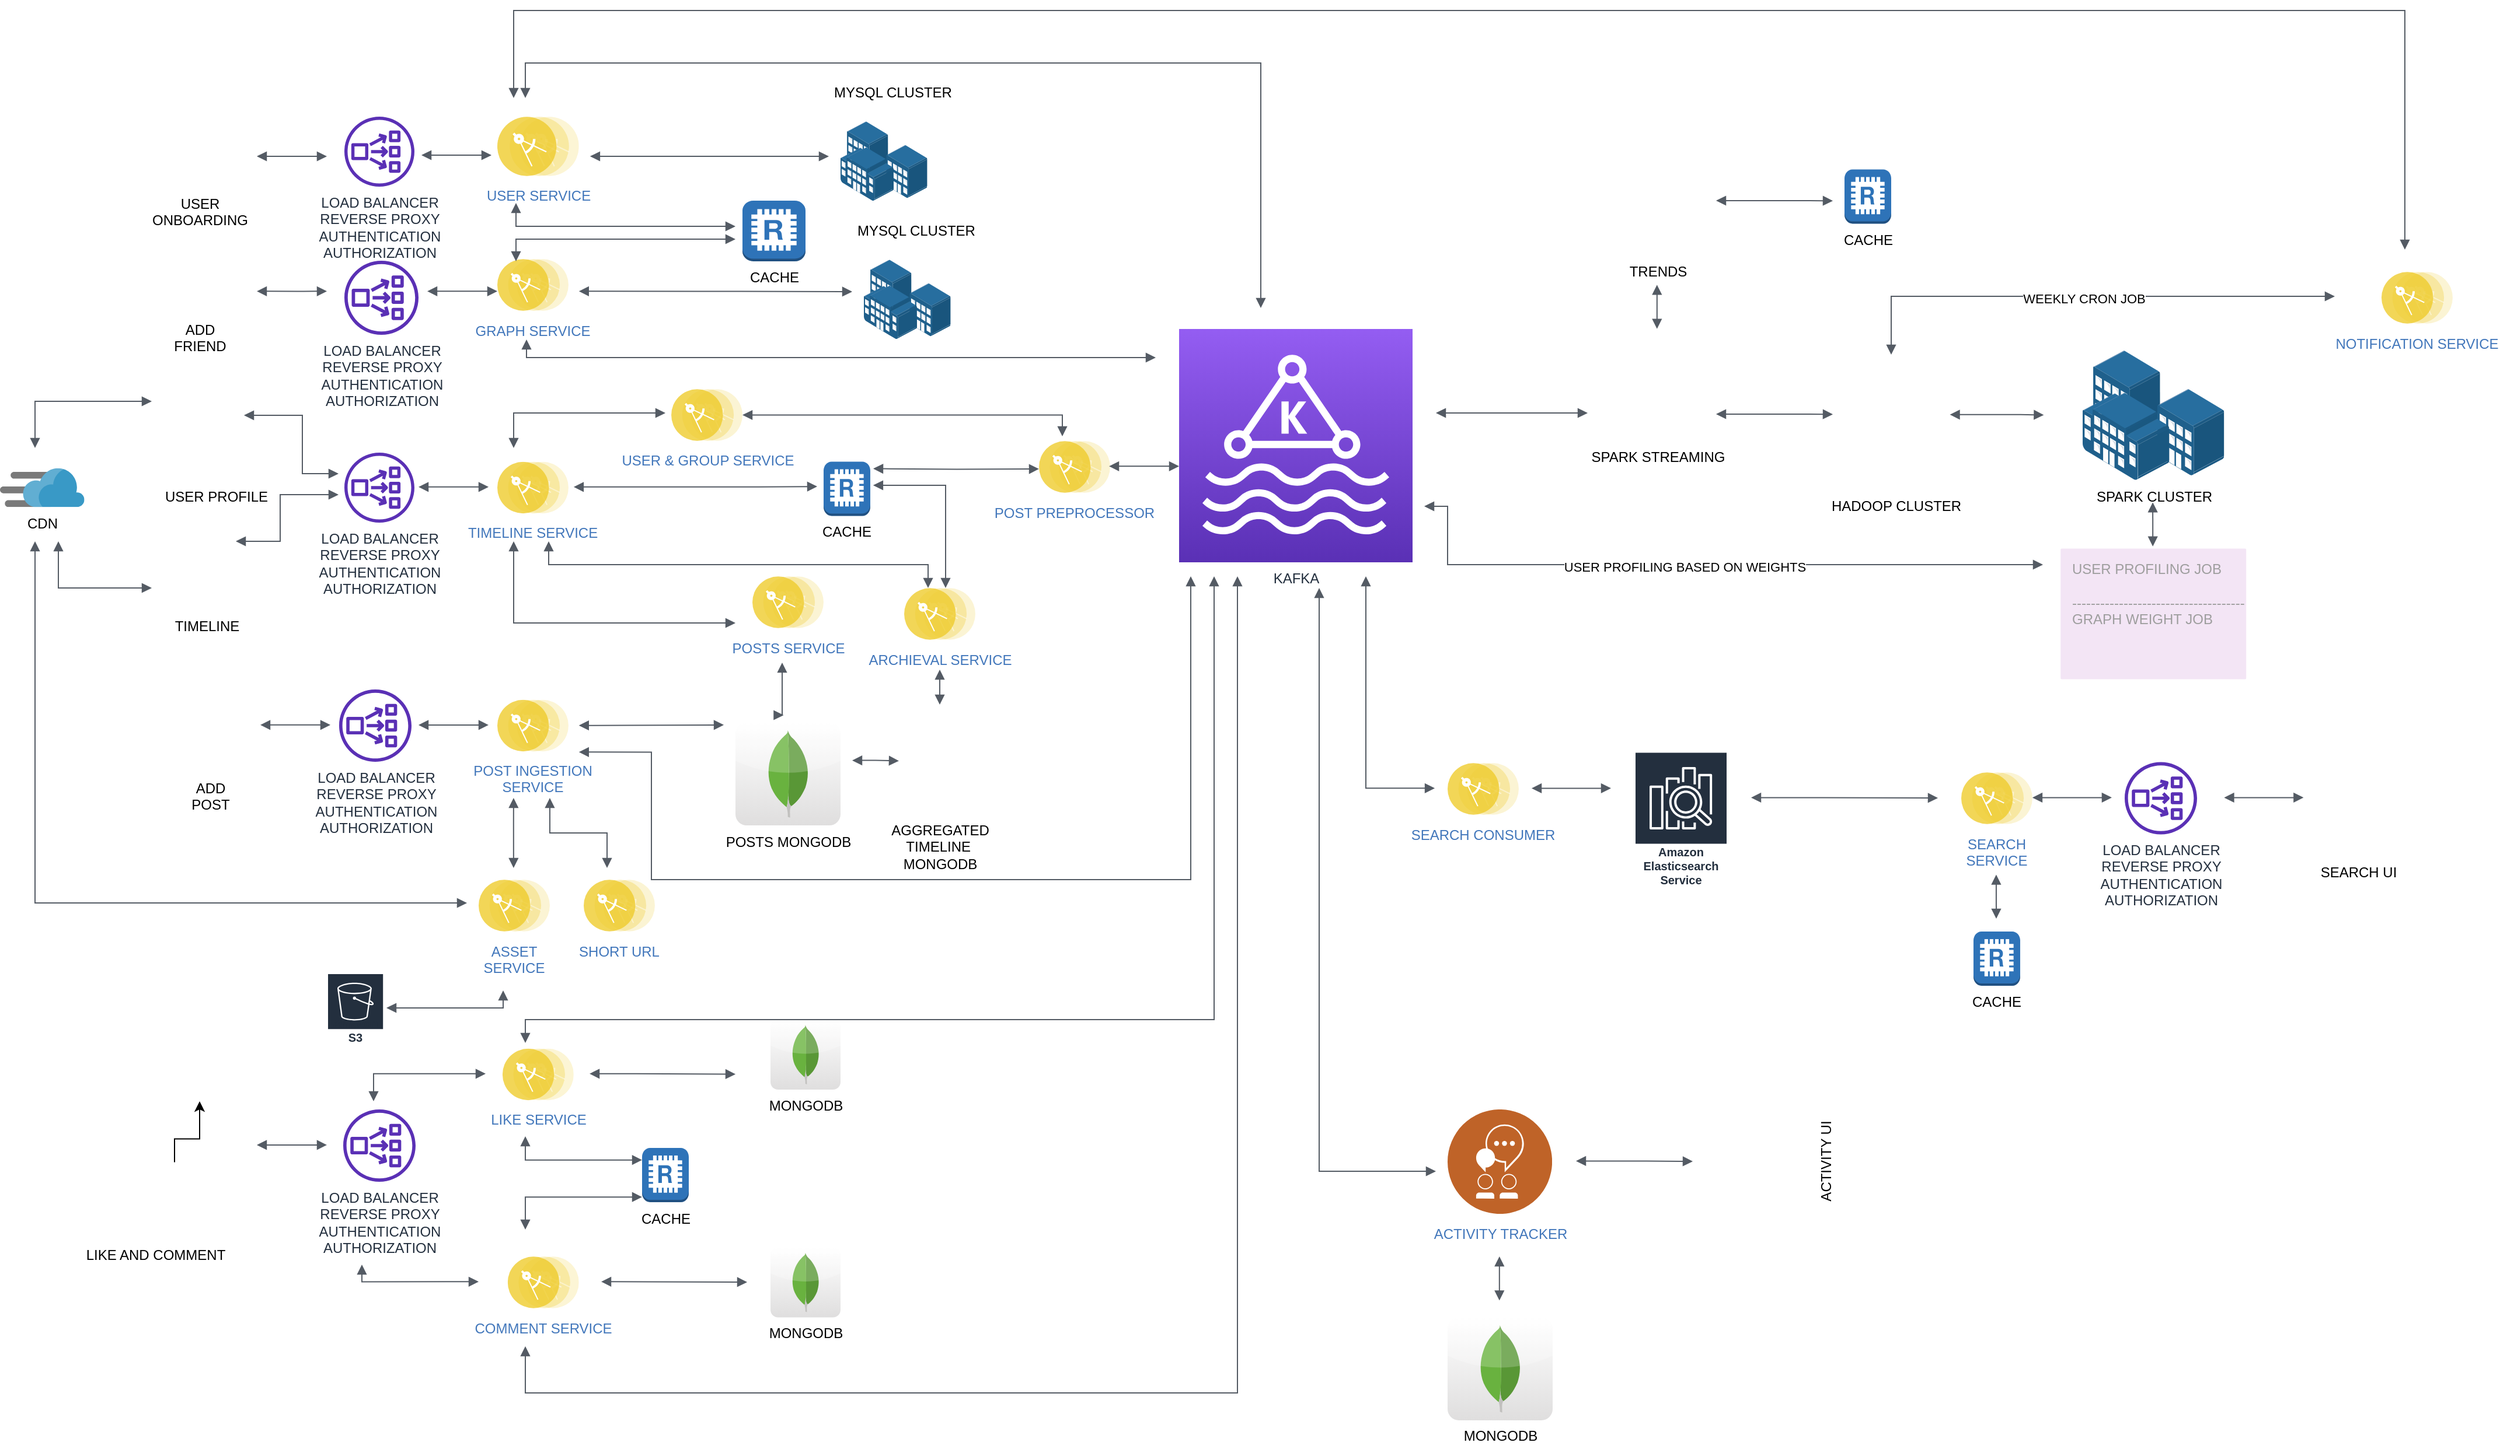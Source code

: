 <mxfile version="13.7.4" type="github"><diagram id="d1ab7348-05c3-a1e3-ca4d-12c340fd6b49" name="Page-1"><mxGraphModel dx="2271" dy="1441" grid="1" gridSize="10" guides="1" tooltips="1" connect="1" arrows="1" fold="1" page="1" pageScale="1" pageWidth="1169" pageHeight="827" background="#ffffff" math="0" shadow="0"><root><mxCell id="0"/><mxCell id="1" parent="0"/><mxCell id="tS3xyaebFN9T1gCZ_WtZ-163" value="USER &lt;br&gt;ONBOARDING" style="shape=image;html=1;verticalAlign=top;verticalLabelPosition=bottom;labelBackgroundColor=#ffffff;imageAspect=0;aspect=fixed;image=https://cdn2.iconfinder.com/data/icons/ios-7-icons/50/user_female-128.png" parent="1" vertex="1"><mxGeometry x="110" y="-195" width="62" height="62" as="geometry"/></mxCell><mxCell id="tS3xyaebFN9T1gCZ_WtZ-164" value="LOAD BALANCER&lt;br&gt;REVERSE PROXY&lt;br&gt;AUTHENTICATION&lt;br&gt;AUTHORIZATION" style="outlineConnect=0;fontColor=#232F3E;gradientColor=none;fillColor=#5A30B5;strokeColor=none;dashed=0;verticalLabelPosition=bottom;verticalAlign=top;align=center;html=1;fontSize=12;fontStyle=0;aspect=fixed;pointerEvents=1;shape=mxgraph.aws4.network_load_balancer;" parent="1" vertex="1"><mxGeometry x="265" y="-194" width="60" height="60" as="geometry"/></mxCell><mxCell id="tS3xyaebFN9T1gCZ_WtZ-165" value="USER SERVICE" style="aspect=fixed;perimeter=ellipsePerimeter;html=1;align=center;shadow=0;dashed=0;fontColor=#4277BB;labelBackgroundColor=#ffffff;fontSize=12;spacingTop=3;image;image=img/lib/ibm/applications/microservice.svg;" parent="1" vertex="1"><mxGeometry x="396" y="-194" width="69.87" height="51" as="geometry"/></mxCell><mxCell id="tS3xyaebFN9T1gCZ_WtZ-169" value="KAFKA" style="outlineConnect=0;fontColor=#232F3E;gradientColor=#945DF2;gradientDirection=north;fillColor=#5A30B5;strokeColor=#ffffff;dashed=0;verticalLabelPosition=bottom;verticalAlign=top;align=center;html=1;fontSize=12;fontStyle=0;aspect=fixed;shape=mxgraph.aws4.resourceIcon;resIcon=mxgraph.aws4.managed_streaming_for_kafka;" parent="1" vertex="1"><mxGeometry x="980" y="-12" width="200" height="200" as="geometry"/></mxCell><mxCell id="tS3xyaebFN9T1gCZ_WtZ-170" value="ADD&lt;br&gt;FRIEND" style="shape=image;html=1;verticalAlign=top;verticalLabelPosition=bottom;labelBackgroundColor=#ffffff;imageAspect=0;aspect=fixed;image=https://cdn0.iconfinder.com/data/icons/glyphpack/72/user-add-128.png" parent="1" vertex="1"><mxGeometry x="116" y="-74.75" width="50" height="50" as="geometry"/></mxCell><mxCell id="tS3xyaebFN9T1gCZ_WtZ-171" value="LOAD BALANCER&lt;br&gt;REVERSE PROXY&lt;br&gt;AUTHENTICATION&lt;br&gt;AUTHORIZATION" style="outlineConnect=0;fontColor=#232F3E;gradientColor=none;fillColor=#5A30B5;strokeColor=none;dashed=0;verticalLabelPosition=bottom;verticalAlign=top;align=center;html=1;fontSize=12;fontStyle=0;aspect=fixed;pointerEvents=1;shape=mxgraph.aws4.network_load_balancer;" parent="1" vertex="1"><mxGeometry x="265" y="-70.5" width="63.5" height="63.5" as="geometry"/></mxCell><mxCell id="tS3xyaebFN9T1gCZ_WtZ-172" value="GRAPH SERVICE" style="aspect=fixed;perimeter=ellipsePerimeter;html=1;align=center;shadow=0;dashed=0;fontColor=#4277BB;labelBackgroundColor=#ffffff;fontSize=12;spacingTop=3;image;image=img/lib/ibm/applications/microservice.svg;" parent="1" vertex="1"><mxGeometry x="396" y="-72" width="60.97" height="44.5" as="geometry"/></mxCell><mxCell id="tS3xyaebFN9T1gCZ_WtZ-179" value="CACHE" style="outlineConnect=0;dashed=0;verticalLabelPosition=bottom;verticalAlign=top;align=center;html=1;shape=mxgraph.aws3.redis;fillColor=#2E73B8;gradientColor=none;" parent="1" vertex="1"><mxGeometry x="606" y="-122" width="54" height="52" as="geometry"/></mxCell><mxCell id="tS3xyaebFN9T1gCZ_WtZ-181" value="TIMELINE" style="shape=image;html=1;verticalAlign=top;verticalLabelPosition=bottom;labelBackgroundColor=#ffffff;imageAspect=0;aspect=fixed;image=https://cdn4.iconfinder.com/data/icons/cloud-computing-2/500/cloud-users-128.png" parent="1" vertex="1"><mxGeometry x="109.78" y="154" width="75" height="75" as="geometry"/></mxCell><mxCell id="tS3xyaebFN9T1gCZ_WtZ-182" value="LOAD BALANCER&lt;br&gt;REVERSE PROXY&lt;br&gt;AUTHENTICATION&lt;br&gt;AUTHORIZATION" style="outlineConnect=0;fontColor=#232F3E;gradientColor=none;fillColor=#5A30B5;strokeColor=none;dashed=0;verticalLabelPosition=bottom;verticalAlign=top;align=center;html=1;fontSize=12;fontStyle=0;aspect=fixed;pointerEvents=1;shape=mxgraph.aws4.network_load_balancer;" parent="1" vertex="1"><mxGeometry x="265" y="94" width="60" height="60" as="geometry"/></mxCell><mxCell id="tS3xyaebFN9T1gCZ_WtZ-183" value="LOAD BALANCER&lt;br&gt;REVERSE PROXY&lt;br&gt;AUTHENTICATION&lt;br&gt;AUTHORIZATION" style="outlineConnect=0;fontColor=#232F3E;gradientColor=none;fillColor=#5A30B5;strokeColor=none;dashed=0;verticalLabelPosition=bottom;verticalAlign=top;align=center;html=1;fontSize=12;fontStyle=0;aspect=fixed;pointerEvents=1;shape=mxgraph.aws4.network_load_balancer;" parent="1" vertex="1"><mxGeometry x="260.5" y="297" width="62" height="62" as="geometry"/></mxCell><mxCell id="tS3xyaebFN9T1gCZ_WtZ-184" value="USER PROFILE" style="shape=image;html=1;verticalAlign=top;verticalLabelPosition=bottom;labelBackgroundColor=#ffffff;imageAspect=0;aspect=fixed;image=https://cdn2.iconfinder.com/data/icons/picol-vector/32/user_profile-128.png" parent="1" vertex="1"><mxGeometry x="116" y="40.5" width="77" height="77" as="geometry"/></mxCell><mxCell id="tS3xyaebFN9T1gCZ_WtZ-189" value="MYSQL CLUSTER" style="group" parent="1" vertex="1" connectable="0"><mxGeometry x="690" y="-228.5" width="90" height="110" as="geometry"/></mxCell><mxCell id="tS3xyaebFN9T1gCZ_WtZ-190" value="" style="group" parent="tS3xyaebFN9T1gCZ_WtZ-189" vertex="1" connectable="0"><mxGeometry width="90" height="110" as="geometry"/></mxCell><mxCell id="tS3xyaebFN9T1gCZ_WtZ-191" value="" style="points=[];aspect=fixed;html=1;align=center;shadow=0;dashed=0;image;image=img/lib/allied_telesis/buildings/Building_Cluster.svg;" parent="tS3xyaebFN9T1gCZ_WtZ-190" vertex="1"><mxGeometry y="38.596" width="74.314" height="68.06" as="geometry"/></mxCell><mxCell id="tS3xyaebFN9T1gCZ_WtZ-192" value="" style="shape=image;html=1;verticalAlign=top;verticalLabelPosition=bottom;labelBackgroundColor=#ffffff;imageAspect=0;aspect=fixed;image=https://cdn4.iconfinder.com/data/icons/logos-brands-5/24/mysql-128.png" parent="tS3xyaebFN9T1gCZ_WtZ-190" vertex="1"><mxGeometry x="6.522" width="78.484" height="78.484" as="geometry"/></mxCell><mxCell id="tS3xyaebFN9T1gCZ_WtZ-193" value="MYSQL CLUSTER" style="group" parent="1" vertex="1" connectable="0"><mxGeometry x="710" y="-110" width="90" height="110" as="geometry"/></mxCell><mxCell id="tS3xyaebFN9T1gCZ_WtZ-194" value="" style="group" parent="tS3xyaebFN9T1gCZ_WtZ-193" vertex="1" connectable="0"><mxGeometry width="90" height="110" as="geometry"/></mxCell><mxCell id="tS3xyaebFN9T1gCZ_WtZ-195" value="" style="points=[];aspect=fixed;html=1;align=center;shadow=0;dashed=0;image;image=img/lib/allied_telesis/buildings/Building_Cluster.svg;" parent="tS3xyaebFN9T1gCZ_WtZ-194" vertex="1"><mxGeometry y="38.596" width="74.314" height="68.06" as="geometry"/></mxCell><mxCell id="tS3xyaebFN9T1gCZ_WtZ-196" value="" style="shape=image;html=1;verticalAlign=top;verticalLabelPosition=bottom;labelBackgroundColor=#ffffff;imageAspect=0;aspect=fixed;image=https://cdn4.iconfinder.com/data/icons/logos-brands-5/24/mysql-128.png" parent="tS3xyaebFN9T1gCZ_WtZ-194" vertex="1"><mxGeometry x="6.522" width="78.484" height="78.484" as="geometry"/></mxCell><mxCell id="tS3xyaebFN9T1gCZ_WtZ-197" value="TIMELINE SERVICE" style="aspect=fixed;perimeter=ellipsePerimeter;html=1;align=center;shadow=0;dashed=0;fontColor=#4277BB;labelBackgroundColor=#ffffff;fontSize=12;spacingTop=3;image;image=img/lib/ibm/applications/microservice.svg;" parent="1" vertex="1"><mxGeometry x="396" y="101.75" width="60.97" height="44.5" as="geometry"/></mxCell><mxCell id="tS3xyaebFN9T1gCZ_WtZ-198" value="CACHE" style="outlineConnect=0;dashed=0;verticalLabelPosition=bottom;verticalAlign=top;align=center;html=1;shape=mxgraph.aws3.redis;fillColor=#2E73B8;gradientColor=none;" parent="1" vertex="1"><mxGeometry x="675.49" y="101.75" width="40" height="46.5" as="geometry"/></mxCell><mxCell id="tS3xyaebFN9T1gCZ_WtZ-199" value="POST PREPROCESSOR" style="aspect=fixed;perimeter=ellipsePerimeter;html=1;align=center;shadow=0;dashed=0;fontColor=#4277BB;labelBackgroundColor=#ffffff;fontSize=12;spacingTop=3;image;image=img/lib/ibm/applications/microservice.svg;" parent="1" vertex="1"><mxGeometry x="860" y="84" width="60.97" height="44.5" as="geometry"/></mxCell><mxCell id="tS3xyaebFN9T1gCZ_WtZ-200" value="USER &amp;amp; GROUP SERVICE" style="aspect=fixed;perimeter=ellipsePerimeter;html=1;align=center;shadow=0;dashed=0;fontColor=#4277BB;labelBackgroundColor=#ffffff;fontSize=12;spacingTop=3;image;image=img/lib/ibm/applications/microservice.svg;" parent="1" vertex="1"><mxGeometry x="545.03" y="39.5" width="60.97" height="44.5" as="geometry"/></mxCell><mxCell id="tS3xyaebFN9T1gCZ_WtZ-201" value="ADD&lt;br&gt;POST" style="shape=image;html=1;verticalAlign=top;verticalLabelPosition=bottom;labelBackgroundColor=#ffffff;imageAspect=0;aspect=fixed;image=https://cdn2.iconfinder.com/data/icons/freecns-cumulus/16/519959-022_Document_Add-128.png" parent="1" vertex="1"><mxGeometry x="110" y="288" width="80" height="80" as="geometry"/></mxCell><mxCell id="tS3xyaebFN9T1gCZ_WtZ-202" value="POST INGESTION &lt;br&gt;SERVICE" style="aspect=fixed;perimeter=ellipsePerimeter;html=1;align=center;shadow=0;dashed=0;fontColor=#4277BB;labelBackgroundColor=#ffffff;fontSize=12;spacingTop=3;image;image=img/lib/ibm/applications/microservice.svg;" parent="1" vertex="1"><mxGeometry x="396" y="305.75" width="60.97" height="44.5" as="geometry"/></mxCell><mxCell id="tS3xyaebFN9T1gCZ_WtZ-203" value="CDN" style="aspect=fixed;html=1;points=[];align=center;image;fontSize=12;image=img/lib/mscae/Content_Delivery_Network.svg;" parent="1" vertex="1"><mxGeometry x="-30" y="107.38" width="72.28" height="33.25" as="geometry"/></mxCell><mxCell id="tS3xyaebFN9T1gCZ_WtZ-204" value="ASSET&lt;br&gt;SERVICE" style="aspect=fixed;perimeter=ellipsePerimeter;html=1;align=center;shadow=0;dashed=0;fontColor=#4277BB;labelBackgroundColor=#ffffff;fontSize=12;spacingTop=3;image;image=img/lib/ibm/applications/microservice.svg;" parent="1" vertex="1"><mxGeometry x="380" y="460" width="60.97" height="44.5" as="geometry"/></mxCell><mxCell id="tS3xyaebFN9T1gCZ_WtZ-205" value="SHORT URL" style="aspect=fixed;perimeter=ellipsePerimeter;html=1;align=center;shadow=0;dashed=0;fontColor=#4277BB;labelBackgroundColor=#ffffff;fontSize=12;spacingTop=3;image;image=img/lib/ibm/applications/microservice.svg;" parent="1" vertex="1"><mxGeometry x="470.0" y="460" width="60.97" height="44.5" as="geometry"/></mxCell><mxCell id="tS3xyaebFN9T1gCZ_WtZ-206" value="Amazon S3" style="outlineConnect=0;fontColor=#232F3E;gradientColor=none;strokeColor=#ffffff;fillColor=#232F3E;dashed=0;verticalLabelPosition=middle;verticalAlign=bottom;align=center;html=1;whiteSpace=wrap;fontSize=10;fontStyle=1;spacing=3;shape=mxgraph.aws4.productIcon;prIcon=mxgraph.aws4.s3;" parent="1" vertex="1"><mxGeometry x="250.0" y="540" width="49.1" height="65" as="geometry"/></mxCell><mxCell id="tS3xyaebFN9T1gCZ_WtZ-207" value="POSTS MONGODB" style="dashed=0;outlineConnect=0;html=1;align=center;labelPosition=center;verticalLabelPosition=bottom;verticalAlign=top;shape=mxgraph.webicons.mongodb;gradientColor=#DFDEDE" parent="1" vertex="1"><mxGeometry x="600" y="325.3" width="90" height="88.2" as="geometry"/></mxCell><mxCell id="tS3xyaebFN9T1gCZ_WtZ-208" value="AGGREGATED&lt;br&gt;TIMELINE&amp;nbsp;&lt;br&gt;MONGODB" style="shape=image;html=1;verticalAlign=top;verticalLabelPosition=bottom;labelBackgroundColor=#ffffff;imageAspect=0;aspect=fixed;image=https://cdn4.iconfinder.com/data/icons/logos-brands-5/24/mongodb-128.png" parent="1" vertex="1"><mxGeometry x="730" y="314" width="90" height="90" as="geometry"/></mxCell><mxCell id="tS3xyaebFN9T1gCZ_WtZ-209" value="POSTS SERVICE" style="aspect=fixed;perimeter=ellipsePerimeter;html=1;align=center;shadow=0;dashed=0;fontColor=#4277BB;labelBackgroundColor=#ffffff;fontSize=12;spacingTop=3;image;image=img/lib/ibm/applications/microservice.svg;" parent="1" vertex="1"><mxGeometry x="614.52" y="200" width="60.97" height="44.5" as="geometry"/></mxCell><mxCell id="tS3xyaebFN9T1gCZ_WtZ-210" value="ARCHIEVAL SERVICE" style="aspect=fixed;perimeter=ellipsePerimeter;html=1;align=center;shadow=0;dashed=0;fontColor=#4277BB;labelBackgroundColor=#ffffff;fontSize=12;spacingTop=3;image;image=img/lib/ibm/applications/microservice.svg;" parent="1" vertex="1"><mxGeometry x="744.52" y="210" width="60.97" height="44.5" as="geometry"/></mxCell><mxCell id="tS3xyaebFN9T1gCZ_WtZ-211" value="" style="shape=image;html=1;verticalAlign=top;verticalLabelPosition=bottom;labelBackgroundColor=#ffffff;imageAspect=0;aspect=fixed;image=https://cdn4.iconfinder.com/data/icons/evil-icons-user-interface/64/like-128.png" parent="1" vertex="1"><mxGeometry x="96" y="650" width="90" height="90" as="geometry"/></mxCell><mxCell id="tS3xyaebFN9T1gCZ_WtZ-213" value="LOAD BALANCER&lt;br&gt;REVERSE PROXY&lt;br&gt;AUTHENTICATION&lt;br&gt;AUTHORIZATION" style="outlineConnect=0;fontColor=#232F3E;gradientColor=none;fillColor=#5A30B5;strokeColor=none;dashed=0;verticalLabelPosition=bottom;verticalAlign=top;align=center;html=1;fontSize=12;fontStyle=0;aspect=fixed;pointerEvents=1;shape=mxgraph.aws4.network_load_balancer;" parent="1" vertex="1"><mxGeometry x="264" y="657" width="62" height="62" as="geometry"/></mxCell><mxCell id="tS3xyaebFN9T1gCZ_WtZ-303" style="edgeStyle=orthogonalEdgeStyle;rounded=0;orthogonalLoop=1;jettySize=auto;html=1;exitX=0.75;exitY=0;exitDx=0;exitDy=0;" parent="1" source="tS3xyaebFN9T1gCZ_WtZ-214" target="tS3xyaebFN9T1gCZ_WtZ-211" edge="1"><mxGeometry relative="1" as="geometry"/></mxCell><mxCell id="tS3xyaebFN9T1gCZ_WtZ-214" value="LIKE AND COMMENT" style="shape=image;html=1;verticalAlign=top;verticalLabelPosition=bottom;labelBackgroundColor=#ffffff;imageAspect=0;aspect=fixed;image=https://cdn4.iconfinder.com/data/icons/glyphs/24/icons_Message-128.png" parent="1" vertex="1"><mxGeometry x="70" y="702.25" width="66" height="66" as="geometry"/></mxCell><mxCell id="tS3xyaebFN9T1gCZ_WtZ-215" value="LIKE SERVICE" style="aspect=fixed;perimeter=ellipsePerimeter;html=1;align=center;shadow=0;dashed=0;fontColor=#4277BB;labelBackgroundColor=#ffffff;fontSize=12;spacingTop=3;image;image=img/lib/ibm/applications/microservice.svg;" parent="1" vertex="1"><mxGeometry x="400.45" y="604.75" width="60.97" height="44.5" as="geometry"/></mxCell><mxCell id="tS3xyaebFN9T1gCZ_WtZ-216" value="COMMENT SERVICE" style="aspect=fixed;perimeter=ellipsePerimeter;html=1;align=center;shadow=0;dashed=0;fontColor=#4277BB;labelBackgroundColor=#ffffff;fontSize=12;spacingTop=3;image;image=img/lib/ibm/applications/microservice.svg;" parent="1" vertex="1"><mxGeometry x="404.9" y="783" width="60.97" height="44.5" as="geometry"/></mxCell><mxCell id="tS3xyaebFN9T1gCZ_WtZ-217" value="MONGODB" style="dashed=0;outlineConnect=0;html=1;align=center;labelPosition=center;verticalLabelPosition=bottom;verticalAlign=top;shape=mxgraph.webicons.mongodb;gradientColor=#DFDEDE" parent="1" vertex="1"><mxGeometry x="630" y="580" width="60" height="60" as="geometry"/></mxCell><mxCell id="tS3xyaebFN9T1gCZ_WtZ-218" value="CACHE" style="outlineConnect=0;dashed=0;verticalLabelPosition=bottom;verticalAlign=top;align=center;html=1;shape=mxgraph.aws3.redis;fillColor=#2E73B8;gradientColor=none;" parent="1" vertex="1"><mxGeometry x="520" y="690" width="40" height="46.5" as="geometry"/></mxCell><mxCell id="tS3xyaebFN9T1gCZ_WtZ-219" value="MONGODB" style="dashed=0;outlineConnect=0;html=1;align=center;labelPosition=center;verticalLabelPosition=bottom;verticalAlign=top;shape=mxgraph.webicons.mongodb;gradientColor=#DFDEDE" parent="1" vertex="1"><mxGeometry x="630" y="775.25" width="60" height="60" as="geometry"/></mxCell><mxCell id="tS3xyaebFN9T1gCZ_WtZ-220" value="SPARK STREAMING" style="shape=image;html=1;verticalAlign=top;verticalLabelPosition=bottom;labelBackgroundColor=#ffffff;imageAspect=0;aspect=fixed;image=https://cdn2.iconfinder.com/data/icons/adobe-square-2/243/adobe-square-spark-128.png" parent="1" vertex="1"><mxGeometry x="1350" y="4" width="80" height="80" as="geometry"/></mxCell><mxCell id="tS3xyaebFN9T1gCZ_WtZ-221" value="HADOOP CLUSTER" style="shape=image;html=1;verticalAlign=top;verticalLabelPosition=bottom;labelBackgroundColor=#ffffff;imageAspect=0;aspect=fixed;image=https://cdn2.iconfinder.com/data/icons/amazon-aws-stencils/100/Compute__Networking_copy_Amazon_EMR_HDFS_Cluster-128.png" parent="1" vertex="1"><mxGeometry x="1530" y="-2.25" width="128" height="128" as="geometry"/></mxCell><mxCell id="tS3xyaebFN9T1gCZ_WtZ-223" value="SPARK CLUSTER" style="points=[];aspect=fixed;html=1;align=center;shadow=0;dashed=0;image;image=img/lib/allied_telesis/buildings/Building_Cluster.svg;" parent="1" vertex="1"><mxGeometry x="1754" y="6.5" width="121.2" height="111" as="geometry"/></mxCell><mxCell id="tS3xyaebFN9T1gCZ_WtZ-222" value="" style="shape=image;html=1;verticalAlign=top;verticalLabelPosition=bottom;labelBackgroundColor=#ffffff;imageAspect=0;aspect=fixed;image=https://cdn2.iconfinder.com/data/icons/adobe-square-2/243/adobe-square-spark-128.png" parent="1" vertex="1"><mxGeometry x="1740" y="39.5" width="78" height="78" as="geometry"/></mxCell><mxCell id="tS3xyaebFN9T1gCZ_WtZ-224" value="TRENDS" style="shape=image;html=1;verticalAlign=top;verticalLabelPosition=bottom;labelBackgroundColor=#ffffff;imageAspect=0;aspect=fixed;image=https://cdn0.iconfinder.com/data/icons/maternity-and-pregnancy-2/512/171_Analytics_business_chart_diagram_graph_trends-128.png" parent="1" vertex="1"><mxGeometry x="1340" y="-175.5" width="100" height="100" as="geometry"/></mxCell><mxCell id="tS3xyaebFN9T1gCZ_WtZ-225" value="CACHE" style="outlineConnect=0;dashed=0;verticalLabelPosition=bottom;verticalAlign=top;align=center;html=1;shape=mxgraph.aws3.redis;fillColor=#2E73B8;gradientColor=none;" parent="1" vertex="1"><mxGeometry x="1550" y="-148.75" width="40" height="46.5" as="geometry"/></mxCell><mxCell id="tS3xyaebFN9T1gCZ_WtZ-227" value="Amazon Elasticsearch Service" style="outlineConnect=0;fontColor=#232F3E;gradientColor=none;strokeColor=#ffffff;fillColor=#232F3E;dashed=0;verticalLabelPosition=middle;verticalAlign=bottom;align=center;html=1;whiteSpace=wrap;fontSize=10;fontStyle=1;spacing=3;shape=mxgraph.aws4.productIcon;prIcon=mxgraph.aws4.elasticsearch_service;" parent="1" vertex="1"><mxGeometry x="1370" y="350.25" width="80" height="120" as="geometry"/></mxCell><mxCell id="tS3xyaebFN9T1gCZ_WtZ-228" value="SEARCH CONSUMER" style="aspect=fixed;perimeter=ellipsePerimeter;html=1;align=center;shadow=0;dashed=0;fontColor=#4277BB;labelBackgroundColor=#ffffff;fontSize=12;spacingTop=3;image;image=img/lib/ibm/applications/microservice.svg;" parent="1" vertex="1"><mxGeometry x="1210" y="360" width="60.97" height="44.5" as="geometry"/></mxCell><mxCell id="tS3xyaebFN9T1gCZ_WtZ-229" value="SEARCH&lt;br&gt;SERVICE" style="aspect=fixed;perimeter=ellipsePerimeter;html=1;align=center;shadow=0;dashed=0;fontColor=#4277BB;labelBackgroundColor=#ffffff;fontSize=12;spacingTop=3;image;image=img/lib/ibm/applications/microservice.svg;" parent="1" vertex="1"><mxGeometry x="1650" y="368" width="60.97" height="44.5" as="geometry"/></mxCell><mxCell id="tS3xyaebFN9T1gCZ_WtZ-230" value="LOAD BALANCER&lt;br&gt;REVERSE PROXY&lt;br&gt;AUTHENTICATION&lt;br&gt;AUTHORIZATION" style="outlineConnect=0;fontColor=#232F3E;gradientColor=none;fillColor=#5A30B5;strokeColor=none;dashed=0;verticalLabelPosition=bottom;verticalAlign=top;align=center;html=1;fontSize=12;fontStyle=0;aspect=fixed;pointerEvents=1;shape=mxgraph.aws4.network_load_balancer;" parent="1" vertex="1"><mxGeometry x="1790" y="359.25" width="62" height="62" as="geometry"/></mxCell><mxCell id="tS3xyaebFN9T1gCZ_WtZ-231" value="SEARCH UI" style="shape=image;html=1;verticalAlign=top;verticalLabelPosition=bottom;labelBackgroundColor=#ffffff;imageAspect=0;aspect=fixed;image=https://cdn1.iconfinder.com/data/icons/free-98-icons/32/search-128.png" parent="1" vertex="1"><mxGeometry x="1950" y="360" width="80" height="80" as="geometry"/></mxCell><mxCell id="tS3xyaebFN9T1gCZ_WtZ-232" value="CACHE" style="outlineConnect=0;dashed=0;verticalLabelPosition=bottom;verticalAlign=top;align=center;html=1;shape=mxgraph.aws3.redis;fillColor=#2E73B8;gradientColor=none;" parent="1" vertex="1"><mxGeometry x="1660.49" y="504.5" width="40" height="46.5" as="geometry"/></mxCell><mxCell id="tS3xyaebFN9T1gCZ_WtZ-233" value="ACTIVITY TRACKER" style="aspect=fixed;perimeter=ellipsePerimeter;html=1;align=center;shadow=0;dashed=0;fontColor=#4277BB;labelBackgroundColor=#ffffff;fontSize=12;spacingTop=3;image;image=img/lib/ibm/social/live_collaboration.svg;" parent="1" vertex="1"><mxGeometry x="1210" y="657" width="89.5" height="89.5" as="geometry"/></mxCell><mxCell id="tS3xyaebFN9T1gCZ_WtZ-234" value="ACTIVITY UI" style="shape=image;html=1;verticalAlign=top;verticalLabelPosition=bottom;labelBackgroundColor=#ffffff;imageAspect=0;aspect=fixed;image=https://cdn1.iconfinder.com/data/icons/journalist-4/64/live-broadcast-online-smartphone-mic-128.png;direction=south;rotation=-90;" parent="1" vertex="1"><mxGeometry x="1440" y="661.75" width="80" height="80" as="geometry"/></mxCell><mxCell id="tS3xyaebFN9T1gCZ_WtZ-235" value="MONGODB" style="dashed=0;outlineConnect=0;html=1;align=center;labelPosition=center;verticalLabelPosition=bottom;verticalAlign=top;shape=mxgraph.webicons.mongodb;gradientColor=#DFDEDE" parent="1" vertex="1"><mxGeometry x="1210" y="835.25" width="90" height="88.2" as="geometry"/></mxCell><mxCell id="tS3xyaebFN9T1gCZ_WtZ-238" value="" style="edgeStyle=orthogonalEdgeStyle;html=1;endArrow=block;elbow=vertical;startArrow=block;startFill=1;endFill=1;strokeColor=#545B64;rounded=0;" parent="1" edge="1"><mxGeometry width="100" relative="1" as="geometry"><mxPoint x="190" y="-160" as="sourcePoint"/><mxPoint x="250" y="-160" as="targetPoint"/></mxGeometry></mxCell><mxCell id="tS3xyaebFN9T1gCZ_WtZ-239" value="" style="edgeStyle=orthogonalEdgeStyle;html=1;endArrow=block;elbow=vertical;startArrow=block;startFill=1;endFill=1;strokeColor=#545B64;rounded=0;" parent="1" edge="1"><mxGeometry width="100" relative="1" as="geometry"><mxPoint x="331" y="-161.0" as="sourcePoint"/><mxPoint x="391" y="-161.0" as="targetPoint"/></mxGeometry></mxCell><mxCell id="tS3xyaebFN9T1gCZ_WtZ-240" value="" style="edgeStyle=orthogonalEdgeStyle;html=1;endArrow=block;elbow=vertical;startArrow=block;startFill=1;endFill=1;strokeColor=#545B64;rounded=0;" parent="1" edge="1"><mxGeometry width="100" relative="1" as="geometry"><mxPoint x="475.45" y="-160.0" as="sourcePoint"/><mxPoint x="680" y="-160" as="targetPoint"/></mxGeometry></mxCell><mxCell id="tS3xyaebFN9T1gCZ_WtZ-243" value="" style="edgeStyle=orthogonalEdgeStyle;html=1;endArrow=block;elbow=vertical;startArrow=block;startFill=1;endFill=1;strokeColor=#545B64;rounded=0;" parent="1" edge="1"><mxGeometry width="100" relative="1" as="geometry"><mxPoint x="420" y="-210" as="sourcePoint"/><mxPoint x="1050" y="-30" as="targetPoint"/><Array as="points"><mxPoint x="420" y="-240"/><mxPoint x="1050" y="-240"/></Array></mxGeometry></mxCell><mxCell id="tS3xyaebFN9T1gCZ_WtZ-245" value="" style="edgeStyle=orthogonalEdgeStyle;html=1;endArrow=block;elbow=vertical;startArrow=block;startFill=1;endFill=1;strokeColor=#545B64;rounded=0;" parent="1" edge="1"><mxGeometry width="100" relative="1" as="geometry"><mxPoint x="190" y="-44.34" as="sourcePoint"/><mxPoint x="250" y="-44.34" as="targetPoint"/><Array as="points"><mxPoint x="230" y="-44.34"/><mxPoint x="230" y="-44.34"/></Array></mxGeometry></mxCell><mxCell id="tS3xyaebFN9T1gCZ_WtZ-246" value="" style="edgeStyle=orthogonalEdgeStyle;html=1;endArrow=block;elbow=vertical;startArrow=block;startFill=1;endFill=1;strokeColor=#545B64;rounded=0;" parent="1" edge="1"><mxGeometry width="100" relative="1" as="geometry"><mxPoint x="336" y="-44.34" as="sourcePoint"/><mxPoint x="396" y="-44.34" as="targetPoint"/></mxGeometry></mxCell><mxCell id="tS3xyaebFN9T1gCZ_WtZ-247" value="" style="edgeStyle=orthogonalEdgeStyle;html=1;endArrow=block;elbow=vertical;startArrow=block;startFill=1;endFill=1;strokeColor=#545B64;rounded=0;" parent="1" edge="1"><mxGeometry width="100" relative="1" as="geometry"><mxPoint x="465.87" y="-44.34" as="sourcePoint"/><mxPoint x="700" y="-44" as="targetPoint"/><Array as="points"><mxPoint x="570" y="-44"/><mxPoint x="570" y="-44"/></Array></mxGeometry></mxCell><mxCell id="tS3xyaebFN9T1gCZ_WtZ-250" value="" style="edgeStyle=orthogonalEdgeStyle;html=1;endArrow=block;elbow=vertical;startArrow=block;startFill=1;endFill=1;strokeColor=#545B64;rounded=0;" parent="1" edge="1"><mxGeometry width="100" relative="1" as="geometry"><mxPoint x="412" y="-70" as="sourcePoint"/><mxPoint x="600" y="-89" as="targetPoint"/><Array as="points"><mxPoint x="411.82" y="-89"/><mxPoint x="525.82" y="-89"/></Array></mxGeometry></mxCell><mxCell id="tS3xyaebFN9T1gCZ_WtZ-251" value="" style="edgeStyle=orthogonalEdgeStyle;html=1;endArrow=block;elbow=vertical;startArrow=block;startFill=1;endFill=1;strokeColor=#545B64;rounded=0;" parent="1" edge="1"><mxGeometry width="100" relative="1" as="geometry"><mxPoint x="421" y="-3" as="sourcePoint"/><mxPoint x="960" y="12.5" as="targetPoint"/><Array as="points"><mxPoint x="421" y="13"/></Array></mxGeometry></mxCell><mxCell id="tS3xyaebFN9T1gCZ_WtZ-254" value="" style="edgeStyle=orthogonalEdgeStyle;html=1;endArrow=block;elbow=vertical;startArrow=block;startFill=1;endFill=1;strokeColor=#545B64;rounded=0;" parent="1" edge="1"><mxGeometry width="100" relative="1" as="geometry"><mxPoint x="412" y="-120" as="sourcePoint"/><mxPoint x="600" y="-100" as="targetPoint"/><Array as="points"><mxPoint x="412" y="-120"/><mxPoint x="412" y="-100"/></Array></mxGeometry></mxCell><mxCell id="tS3xyaebFN9T1gCZ_WtZ-261" value="" style="edgeStyle=orthogonalEdgeStyle;html=1;endArrow=block;elbow=vertical;startArrow=block;startFill=1;endFill=1;strokeColor=#545B64;rounded=0;" parent="1" edge="1"><mxGeometry width="100" relative="1" as="geometry"><mxPoint x="179" y="62" as="sourcePoint"/><mxPoint x="260" y="112" as="targetPoint"/><Array as="points"><mxPoint x="229" y="62"/><mxPoint x="229" y="112"/></Array></mxGeometry></mxCell><mxCell id="tS3xyaebFN9T1gCZ_WtZ-262" value="" style="edgeStyle=orthogonalEdgeStyle;html=1;endArrow=block;elbow=vertical;startArrow=block;startFill=1;endFill=1;strokeColor=#545B64;rounded=0;" parent="1" edge="1"><mxGeometry width="100" relative="1" as="geometry"><mxPoint x="172" y="170.0" as="sourcePoint"/><mxPoint x="260" y="130" as="targetPoint"/><Array as="points"><mxPoint x="210" y="170"/><mxPoint x="210" y="130"/></Array></mxGeometry></mxCell><mxCell id="tS3xyaebFN9T1gCZ_WtZ-263" value="" style="edgeStyle=orthogonalEdgeStyle;html=1;endArrow=block;elbow=vertical;startArrow=block;startFill=1;endFill=1;strokeColor=#545B64;rounded=0;" parent="1" edge="1"><mxGeometry width="100" relative="1" as="geometry"><mxPoint x="328.5" y="123.41" as="sourcePoint"/><mxPoint x="388.5" y="123.41" as="targetPoint"/></mxGeometry></mxCell><mxCell id="tS3xyaebFN9T1gCZ_WtZ-264" value="" style="edgeStyle=orthogonalEdgeStyle;html=1;endArrow=block;elbow=vertical;startArrow=block;startFill=1;endFill=1;strokeColor=#545B64;rounded=0;" parent="1" edge="1"><mxGeometry width="100" relative="1" as="geometry"><mxPoint x="410" y="170" as="sourcePoint"/><mxPoint x="600" y="240" as="targetPoint"/><Array as="points"><mxPoint x="410" y="240"/></Array></mxGeometry></mxCell><mxCell id="tS3xyaebFN9T1gCZ_WtZ-265" value="" style="edgeStyle=orthogonalEdgeStyle;html=1;endArrow=block;elbow=vertical;startArrow=block;startFill=1;endFill=1;strokeColor=#545B64;rounded=0;" parent="1" edge="1"><mxGeometry width="100" relative="1" as="geometry"><mxPoint x="440" y="170" as="sourcePoint"/><mxPoint x="765" y="210" as="targetPoint"/><Array as="points"><mxPoint x="440" y="190"/><mxPoint x="765" y="190"/></Array></mxGeometry></mxCell><mxCell id="tS3xyaebFN9T1gCZ_WtZ-267" value="" style="edgeStyle=orthogonalEdgeStyle;html=1;endArrow=block;elbow=vertical;startArrow=block;startFill=1;endFill=1;strokeColor=#545B64;rounded=0;" parent="1" edge="1"><mxGeometry width="100" relative="1" as="geometry"><mxPoint x="461.42" y="123.42" as="sourcePoint"/><mxPoint x="670" y="123" as="targetPoint"/><Array as="points"><mxPoint x="620" y="123"/><mxPoint x="620" y="123"/></Array></mxGeometry></mxCell><mxCell id="tS3xyaebFN9T1gCZ_WtZ-268" value="" style="edgeStyle=orthogonalEdgeStyle;html=1;endArrow=block;elbow=vertical;startArrow=block;startFill=1;endFill=1;strokeColor=#545B64;rounded=0;" parent="1" edge="1"><mxGeometry width="100" relative="1" as="geometry"><mxPoint x="920" y="105.66" as="sourcePoint"/><mxPoint x="980" y="105.66" as="targetPoint"/></mxGeometry></mxCell><mxCell id="tS3xyaebFN9T1gCZ_WtZ-270" value="" style="edgeStyle=orthogonalEdgeStyle;html=1;endArrow=block;elbow=vertical;startArrow=block;startFill=1;endFill=1;strokeColor=#545B64;rounded=0;" parent="1" edge="1"><mxGeometry width="100" relative="1" as="geometry"><mxPoint x="410" y="90" as="sourcePoint"/><mxPoint x="540" y="60" as="targetPoint"/><Array as="points"><mxPoint x="410" y="60"/><mxPoint x="540" y="60"/></Array></mxGeometry></mxCell><mxCell id="tS3xyaebFN9T1gCZ_WtZ-271" value="" style="edgeStyle=orthogonalEdgeStyle;html=1;endArrow=block;elbow=vertical;startArrow=block;startFill=1;endFill=1;strokeColor=#545B64;rounded=0;exitX=1;exitY=0.5;exitDx=0;exitDy=0;" parent="1" source="tS3xyaebFN9T1gCZ_WtZ-200" edge="1"><mxGeometry width="100" relative="1" as="geometry"><mxPoint x="620" y="61.16" as="sourcePoint"/><mxPoint x="880" y="80" as="targetPoint"/><Array as="points"><mxPoint x="880" y="62"/></Array></mxGeometry></mxCell><mxCell id="tS3xyaebFN9T1gCZ_WtZ-272" value="" style="edgeStyle=orthogonalEdgeStyle;html=1;endArrow=block;elbow=vertical;startArrow=block;startFill=1;endFill=1;strokeColor=#545B64;rounded=0;" parent="1" edge="1"><mxGeometry width="100" relative="1" as="geometry"><mxPoint x="717.94" y="122" as="sourcePoint"/><mxPoint x="780" y="210" as="targetPoint"/><Array as="points"><mxPoint x="780" y="122"/><mxPoint x="780" y="200"/></Array></mxGeometry></mxCell><mxCell id="tS3xyaebFN9T1gCZ_WtZ-273" value="" style="edgeStyle=orthogonalEdgeStyle;html=1;endArrow=block;elbow=vertical;startArrow=block;startFill=1;endFill=1;strokeColor=#545B64;rounded=0;entryX=0;entryY=0.539;entryDx=0;entryDy=0;entryPerimeter=0;" parent="1" target="tS3xyaebFN9T1gCZ_WtZ-199" edge="1"><mxGeometry width="100" relative="1" as="geometry"><mxPoint x="718" y="107.75" as="sourcePoint"/><mxPoint x="848" y="108" as="targetPoint"/><Array as="points"/></mxGeometry></mxCell><mxCell id="tS3xyaebFN9T1gCZ_WtZ-274" value="" style="edgeStyle=orthogonalEdgeStyle;html=1;endArrow=block;elbow=vertical;startArrow=block;startFill=1;endFill=1;strokeColor=#545B64;rounded=0;" parent="1" edge="1"><mxGeometry width="100" relative="1" as="geometry"><mxPoint x="193" y="327.41" as="sourcePoint"/><mxPoint x="253" y="327.41" as="targetPoint"/><Array as="points"><mxPoint x="233" y="327.41"/><mxPoint x="233" y="327.41"/></Array></mxGeometry></mxCell><mxCell id="tS3xyaebFN9T1gCZ_WtZ-275" value="" style="edgeStyle=orthogonalEdgeStyle;html=1;endArrow=block;elbow=vertical;startArrow=block;startFill=1;endFill=1;strokeColor=#545B64;rounded=0;" parent="1" edge="1"><mxGeometry width="100" relative="1" as="geometry"><mxPoint x="328.5" y="327.47" as="sourcePoint"/><mxPoint x="388.5" y="327.47" as="targetPoint"/><Array as="points"><mxPoint x="368.5" y="327.47"/><mxPoint x="368.5" y="327.47"/></Array></mxGeometry></mxCell><mxCell id="tS3xyaebFN9T1gCZ_WtZ-276" value="" style="edgeStyle=orthogonalEdgeStyle;html=1;endArrow=block;elbow=vertical;startArrow=block;startFill=1;endFill=1;strokeColor=#545B64;rounded=0;" parent="1" edge="1"><mxGeometry width="100" relative="1" as="geometry"><mxPoint x="465.87" y="327.82" as="sourcePoint"/><mxPoint x="590" y="327.41" as="targetPoint"/><Array as="points"><mxPoint x="505.87" y="327.82"/><mxPoint x="505.87" y="327.82"/></Array></mxGeometry></mxCell><mxCell id="tS3xyaebFN9T1gCZ_WtZ-277" value="" style="edgeStyle=orthogonalEdgeStyle;html=1;endArrow=block;elbow=vertical;startArrow=block;startFill=1;endFill=1;strokeColor=#545B64;rounded=0;" parent="1" edge="1"><mxGeometry width="100" relative="1" as="geometry"><mxPoint x="700" y="357.82" as="sourcePoint"/><mxPoint x="740.0" y="358.23" as="targetPoint"/><Array as="points"><mxPoint x="720" y="358.23"/><mxPoint x="720" y="358.23"/></Array></mxGeometry></mxCell><mxCell id="tS3xyaebFN9T1gCZ_WtZ-278" value="" style="edgeStyle=orthogonalEdgeStyle;html=1;endArrow=block;elbow=vertical;startArrow=block;startFill=1;endFill=1;strokeColor=#545B64;rounded=0;" parent="1" edge="1"><mxGeometry width="100" relative="1" as="geometry"><mxPoint x="641.23" y="319" as="sourcePoint"/><mxPoint x="640" y="274" as="targetPoint"/><Array as="points"><mxPoint x="641.23" y="319"/></Array></mxGeometry></mxCell><mxCell id="tS3xyaebFN9T1gCZ_WtZ-282" value="" style="edgeStyle=orthogonalEdgeStyle;html=1;endArrow=block;elbow=vertical;startArrow=block;startFill=1;endFill=1;strokeColor=#545B64;rounded=0;" parent="1" edge="1"><mxGeometry width="100" relative="1" as="geometry"><mxPoint x="775" y="310" as="sourcePoint"/><mxPoint x="775" y="280" as="targetPoint"/><Array as="points"><mxPoint x="775" y="297"/></Array></mxGeometry></mxCell><mxCell id="tS3xyaebFN9T1gCZ_WtZ-284" value="" style="edgeStyle=orthogonalEdgeStyle;html=1;endArrow=block;elbow=vertical;startArrow=block;startFill=1;endFill=1;strokeColor=#545B64;rounded=0;" parent="1" edge="1"><mxGeometry width="100" relative="1" as="geometry"><mxPoint x="409.94" y="450" as="sourcePoint"/><mxPoint x="409.94" y="390" as="targetPoint"/><Array as="points"><mxPoint x="410" y="413"/><mxPoint x="410" y="413"/></Array></mxGeometry></mxCell><mxCell id="tS3xyaebFN9T1gCZ_WtZ-285" value="" style="edgeStyle=orthogonalEdgeStyle;html=1;endArrow=block;elbow=vertical;startArrow=block;startFill=1;endFill=1;strokeColor=#545B64;rounded=0;" parent="1" edge="1"><mxGeometry width="100" relative="1" as="geometry"><mxPoint x="490" y="450" as="sourcePoint"/><mxPoint x="440.97" y="390" as="targetPoint"/><Array as="points"><mxPoint x="490" y="450"/><mxPoint x="490" y="420"/><mxPoint x="441" y="420"/></Array></mxGeometry></mxCell><mxCell id="tS3xyaebFN9T1gCZ_WtZ-287" value="" style="edgeStyle=orthogonalEdgeStyle;html=1;endArrow=block;elbow=vertical;startArrow=block;startFill=1;endFill=1;strokeColor=#545B64;rounded=0;" parent="1" edge="1"><mxGeometry width="100" relative="1" as="geometry"><mxPoint y="170" as="sourcePoint"/><mxPoint x="370" y="480" as="targetPoint"/><Array as="points"><mxPoint y="480"/><mxPoint x="260" y="480"/></Array></mxGeometry></mxCell><mxCell id="tS3xyaebFN9T1gCZ_WtZ-288" value="" style="edgeStyle=orthogonalEdgeStyle;html=1;endArrow=block;elbow=vertical;startArrow=block;startFill=1;endFill=1;strokeColor=#545B64;rounded=0;" parent="1" edge="1"><mxGeometry width="100" relative="1" as="geometry"><mxPoint y="90" as="sourcePoint"/><mxPoint x="100" y="50" as="targetPoint"/><Array as="points"><mxPoint y="50"/></Array></mxGeometry></mxCell><mxCell id="tS3xyaebFN9T1gCZ_WtZ-289" value="" style="edgeStyle=orthogonalEdgeStyle;html=1;endArrow=block;elbow=vertical;startArrow=block;startFill=1;endFill=1;strokeColor=#545B64;rounded=0;" parent="1" edge="1"><mxGeometry width="100" relative="1" as="geometry"><mxPoint x="20" y="170" as="sourcePoint"/><mxPoint x="100" y="210" as="targetPoint"/><Array as="points"><mxPoint x="20" y="210"/></Array></mxGeometry></mxCell><mxCell id="tS3xyaebFN9T1gCZ_WtZ-290" value="" style="edgeStyle=orthogonalEdgeStyle;html=1;endArrow=block;elbow=vertical;startArrow=block;startFill=1;endFill=1;strokeColor=#545B64;rounded=0;" parent="1" edge="1"><mxGeometry width="100" relative="1" as="geometry"><mxPoint x="190.0" y="687.47" as="sourcePoint"/><mxPoint x="250.0" y="687.47" as="targetPoint"/><Array as="points"><mxPoint x="230" y="687.47"/><mxPoint x="230" y="687.47"/></Array></mxGeometry></mxCell><mxCell id="tS3xyaebFN9T1gCZ_WtZ-291" value="" style="edgeStyle=orthogonalEdgeStyle;html=1;endArrow=block;elbow=vertical;startArrow=block;startFill=1;endFill=1;strokeColor=#545B64;rounded=0;" parent="1" edge="1"><mxGeometry width="100" relative="1" as="geometry"><mxPoint x="290" y="650" as="sourcePoint"/><mxPoint x="386.0" y="626.41" as="targetPoint"/><Array as="points"><mxPoint x="290" y="650"/><mxPoint x="290" y="626"/></Array></mxGeometry></mxCell><mxCell id="tS3xyaebFN9T1gCZ_WtZ-292" value="" style="edgeStyle=orthogonalEdgeStyle;html=1;endArrow=block;elbow=vertical;startArrow=block;startFill=1;endFill=1;strokeColor=#545B64;rounded=0;" parent="1" edge="1"><mxGeometry width="100" relative="1" as="geometry"><mxPoint x="280" y="790" as="sourcePoint"/><mxPoint x="380.0" y="804.66" as="targetPoint"/><Array as="points"><mxPoint x="280" y="805"/></Array></mxGeometry></mxCell><mxCell id="tS3xyaebFN9T1gCZ_WtZ-293" value="" style="edgeStyle=orthogonalEdgeStyle;html=1;endArrow=block;elbow=vertical;startArrow=block;startFill=1;endFill=1;strokeColor=#545B64;rounded=0;" parent="1" edge="1"><mxGeometry width="100" relative="1" as="geometry"><mxPoint x="465.87" y="350.66" as="sourcePoint"/><mxPoint x="990" y="200" as="targetPoint"/><Array as="points"><mxPoint x="528" y="351"/><mxPoint x="528" y="460"/><mxPoint x="990" y="460"/><mxPoint x="990" y="320"/></Array></mxGeometry></mxCell><mxCell id="tS3xyaebFN9T1gCZ_WtZ-295" value="" style="edgeStyle=orthogonalEdgeStyle;html=1;endArrow=block;elbow=vertical;startArrow=block;startFill=1;endFill=1;strokeColor=#545B64;rounded=0;" parent="1" edge="1"><mxGeometry width="100" relative="1" as="geometry"><mxPoint x="301" y="570" as="sourcePoint"/><mxPoint x="401" y="555" as="targetPoint"/><Array as="points"><mxPoint x="301" y="570"/><mxPoint x="401" y="570"/></Array></mxGeometry></mxCell><mxCell id="tS3xyaebFN9T1gCZ_WtZ-296" value="" style="edgeStyle=orthogonalEdgeStyle;html=1;endArrow=block;elbow=vertical;startArrow=block;startFill=1;endFill=1;strokeColor=#545B64;rounded=0;" parent="1" edge="1"><mxGeometry width="100" relative="1" as="geometry"><mxPoint x="485.0" y="804.66" as="sourcePoint"/><mxPoint x="610" y="805" as="targetPoint"/><Array as="points"><mxPoint x="525" y="804.66"/><mxPoint x="525" y="804.66"/></Array></mxGeometry></mxCell><mxCell id="tS3xyaebFN9T1gCZ_WtZ-297" value="" style="edgeStyle=orthogonalEdgeStyle;html=1;endArrow=block;elbow=vertical;startArrow=block;startFill=1;endFill=1;strokeColor=#545B64;rounded=0;" parent="1" edge="1"><mxGeometry width="100" relative="1" as="geometry"><mxPoint x="475.0" y="626.42" as="sourcePoint"/><mxPoint x="600" y="626.76" as="targetPoint"/><Array as="points"><mxPoint x="515" y="626.42"/><mxPoint x="515" y="626.42"/></Array></mxGeometry></mxCell><mxCell id="tS3xyaebFN9T1gCZ_WtZ-298" value="" style="edgeStyle=orthogonalEdgeStyle;html=1;endArrow=block;elbow=vertical;startArrow=block;startFill=1;endFill=1;strokeColor=#545B64;rounded=0;" parent="1" edge="1"><mxGeometry width="100" relative="1" as="geometry"><mxPoint x="420" y="680" as="sourcePoint"/><mxPoint x="520" y="700.35" as="targetPoint"/><Array as="points"><mxPoint x="420" y="700"/></Array></mxGeometry></mxCell><mxCell id="tS3xyaebFN9T1gCZ_WtZ-299" value="" style="edgeStyle=orthogonalEdgeStyle;html=1;endArrow=block;elbow=vertical;startArrow=block;startFill=1;endFill=1;strokeColor=#545B64;rounded=0;" parent="1" edge="1"><mxGeometry width="100" relative="1" as="geometry"><mxPoint x="420" y="760" as="sourcePoint"/><mxPoint x="520" y="732.1" as="targetPoint"/><Array as="points"><mxPoint x="420" y="731.75"/></Array></mxGeometry></mxCell><mxCell id="tS3xyaebFN9T1gCZ_WtZ-300" value="" style="edgeStyle=orthogonalEdgeStyle;html=1;endArrow=block;elbow=vertical;startArrow=block;startFill=1;endFill=1;strokeColor=#545B64;rounded=0;" parent="1" edge="1"><mxGeometry width="100" relative="1" as="geometry"><mxPoint x="420" y="600" as="sourcePoint"/><mxPoint x="1010" y="200" as="targetPoint"/><Array as="points"><mxPoint x="420" y="580"/><mxPoint x="1010" y="580"/></Array></mxGeometry></mxCell><mxCell id="tS3xyaebFN9T1gCZ_WtZ-301" value="" style="edgeStyle=orthogonalEdgeStyle;html=1;endArrow=block;elbow=vertical;startArrow=block;startFill=1;endFill=1;strokeColor=#545B64;rounded=0;" parent="1" edge="1"><mxGeometry width="100" relative="1" as="geometry"><mxPoint x="420" y="860" as="sourcePoint"/><mxPoint x="1030" y="200" as="targetPoint"/><Array as="points"><mxPoint x="460.03" y="900.01"/><mxPoint x="460.03" y="900.01"/></Array></mxGeometry></mxCell><mxCell id="tS3xyaebFN9T1gCZ_WtZ-304" value="" style="edgeStyle=orthogonalEdgeStyle;html=1;endArrow=block;elbow=vertical;startArrow=block;startFill=1;endFill=1;strokeColor=#545B64;rounded=0;" parent="1" edge="1"><mxGeometry width="100" relative="1" as="geometry"><mxPoint x="1200" y="60.0" as="sourcePoint"/><mxPoint x="1330" y="60" as="targetPoint"/></mxGeometry></mxCell><mxCell id="tS3xyaebFN9T1gCZ_WtZ-305" value="" style="edgeStyle=orthogonalEdgeStyle;html=1;endArrow=block;elbow=vertical;startArrow=block;startFill=1;endFill=1;strokeColor=#545B64;rounded=0;" parent="1" edge="1"><mxGeometry width="100" relative="1" as="geometry"><mxPoint x="1440" y="61" as="sourcePoint"/><mxPoint x="1540" y="61.16" as="targetPoint"/><Array as="points"><mxPoint x="1520" y="61"/><mxPoint x="1520" y="61"/></Array></mxGeometry></mxCell><mxCell id="tS3xyaebFN9T1gCZ_WtZ-306" value="" style="edgeStyle=orthogonalEdgeStyle;html=1;endArrow=block;elbow=vertical;startArrow=block;startFill=1;endFill=1;strokeColor=#545B64;rounded=0;" parent="1" edge="1"><mxGeometry width="100" relative="1" as="geometry"><mxPoint x="1640.25" y="61.41" as="sourcePoint"/><mxPoint x="1720.73" y="61.73" as="targetPoint"/><Array as="points"><mxPoint x="1700.73" y="61.57"/><mxPoint x="1700.73" y="61.57"/></Array></mxGeometry></mxCell><mxCell id="tS3xyaebFN9T1gCZ_WtZ-307" value="" style="edgeStyle=orthogonalEdgeStyle;html=1;endArrow=block;elbow=vertical;startArrow=block;startFill=1;endFill=1;strokeColor=#545B64;rounded=0;" parent="1" edge="1"><mxGeometry width="100" relative="1" as="geometry"><mxPoint x="1389.41" y="-49.82" as="sourcePoint"/><mxPoint x="1389.82" y="-12.07" as="targetPoint"/><Array as="points"><mxPoint x="1389.82" y="-12.07"/></Array></mxGeometry></mxCell><mxCell id="tS3xyaebFN9T1gCZ_WtZ-308" value="" style="edgeStyle=orthogonalEdgeStyle;html=1;endArrow=block;elbow=vertical;startArrow=block;startFill=1;endFill=1;strokeColor=#545B64;rounded=0;" parent="1" edge="1"><mxGeometry width="100" relative="1" as="geometry"><mxPoint x="1440" y="-122" as="sourcePoint"/><mxPoint x="1540" y="-121.84" as="targetPoint"/><Array as="points"><mxPoint x="1520" y="-122"/><mxPoint x="1520" y="-122"/></Array></mxGeometry></mxCell><mxCell id="tS3xyaebFN9T1gCZ_WtZ-309" value="USER PROFILING JOB&lt;br&gt;&lt;br&gt;-------------------------------------&lt;br&gt;GRAPH WEIGHT JOB" style="points=[[0,0,0],[0.25,0,0],[0.5,0,0],[0.75,0,0],[1,0,0],[1,0.25,0],[1,0.5,0],[1,0.75,0],[1,1,0],[0.75,1,0],[0.5,1,0],[0.25,1,0],[0,1,0],[0,0.75,0],[0,0.5,0],[0,0.25,0]];rounded=1;absoluteArcSize=1;arcSize=2;html=1;strokeColor=none;gradientColor=none;shadow=0;dashed=0;fontSize=12;fontColor=#9E9E9E;align=left;verticalAlign=top;spacing=10;spacingTop=-4;fillColor=#F3E5F5;" parent="1" vertex="1"><mxGeometry x="1735.1" y="176.25" width="159" height="112" as="geometry"/></mxCell><mxCell id="tS3xyaebFN9T1gCZ_WtZ-311" value="" style="edgeStyle=orthogonalEdgeStyle;html=1;endArrow=block;elbow=vertical;startArrow=block;startFill=1;endFill=1;strokeColor=#545B64;rounded=0;" parent="1" edge="1"><mxGeometry width="100" relative="1" as="geometry"><mxPoint x="1814.07" y="136.63" as="sourcePoint"/><mxPoint x="1814.48" y="174.38" as="targetPoint"/><Array as="points"><mxPoint x="1814.48" y="174.38"/></Array></mxGeometry></mxCell><mxCell id="tS3xyaebFN9T1gCZ_WtZ-312" value="" style="edgeStyle=orthogonalEdgeStyle;html=1;endArrow=block;elbow=vertical;startArrow=block;startFill=1;endFill=1;strokeColor=#545B64;rounded=0;" parent="1" edge="1"><mxGeometry width="100" relative="1" as="geometry"><mxPoint x="1875.2" y="389.72" as="sourcePoint"/><mxPoint x="1943.2" y="389.66" as="targetPoint"/><Array as="points"><mxPoint x="1935.68" y="389.88"/><mxPoint x="1935.68" y="389.88"/></Array></mxGeometry></mxCell><mxCell id="tS3xyaebFN9T1gCZ_WtZ-313" value="" style="edgeStyle=orthogonalEdgeStyle;html=1;endArrow=block;elbow=vertical;startArrow=block;startFill=1;endFill=1;strokeColor=#545B64;rounded=0;" parent="1" edge="1"><mxGeometry width="100" relative="1" as="geometry"><mxPoint x="1710.97" y="389.72" as="sourcePoint"/><mxPoint x="1778.97" y="389.66" as="targetPoint"/><Array as="points"><mxPoint x="1771.45" y="389.88"/><mxPoint x="1771.45" y="389.88"/></Array></mxGeometry></mxCell><mxCell id="tS3xyaebFN9T1gCZ_WtZ-314" value="" style="edgeStyle=orthogonalEdgeStyle;html=1;endArrow=block;elbow=vertical;startArrow=block;startFill=1;endFill=1;strokeColor=#545B64;rounded=0;" parent="1" edge="1"><mxGeometry width="100" relative="1" as="geometry"><mxPoint x="1190" y="140" as="sourcePoint"/><mxPoint x="1720" y="190" as="targetPoint"/><Array as="points"><mxPoint x="1210" y="190"/></Array></mxGeometry></mxCell><mxCell id="tS3xyaebFN9T1gCZ_WtZ-315" value="USER PROFILING BASED ON WEIGHTS" style="edgeLabel;html=1;align=center;verticalAlign=middle;resizable=0;points=[];" parent="tS3xyaebFN9T1gCZ_WtZ-314" vertex="1" connectable="0"><mxGeometry x="-0.06" y="-2" relative="1" as="geometry"><mxPoint as="offset"/></mxGeometry></mxCell><mxCell id="tS3xyaebFN9T1gCZ_WtZ-316" value="" style="edgeStyle=orthogonalEdgeStyle;html=1;endArrow=block;elbow=vertical;startArrow=block;startFill=1;endFill=1;strokeColor=#545B64;rounded=0;" parent="1" edge="1"><mxGeometry width="100" relative="1" as="geometry"><mxPoint x="1470.0" y="389.72" as="sourcePoint"/><mxPoint x="1630" y="390" as="targetPoint"/><Array as="points"><mxPoint x="1530.48" y="389.88"/><mxPoint x="1530.48" y="389.88"/></Array></mxGeometry></mxCell><mxCell id="tS3xyaebFN9T1gCZ_WtZ-317" value="" style="edgeStyle=orthogonalEdgeStyle;html=1;endArrow=block;elbow=vertical;startArrow=block;startFill=1;endFill=1;strokeColor=#545B64;rounded=0;" parent="1" edge="1"><mxGeometry width="100" relative="1" as="geometry"><mxPoint x="1140" y="200" as="sourcePoint"/><mxPoint x="1199.03" y="381.66" as="targetPoint"/><Array as="points"><mxPoint x="1169.03" y="381.66"/><mxPoint x="1169.03" y="381.66"/></Array></mxGeometry></mxCell><mxCell id="tS3xyaebFN9T1gCZ_WtZ-318" value="" style="edgeStyle=orthogonalEdgeStyle;html=1;endArrow=block;elbow=vertical;startArrow=block;startFill=1;endFill=1;strokeColor=#545B64;rounded=0;" parent="1" edge="1"><mxGeometry width="100" relative="1" as="geometry"><mxPoint x="1282.0" y="381.72" as="sourcePoint"/><mxPoint x="1350.0" y="381.66" as="targetPoint"/><Array as="points"><mxPoint x="1342.48" y="381.88"/><mxPoint x="1342.48" y="381.88"/></Array></mxGeometry></mxCell><mxCell id="tS3xyaebFN9T1gCZ_WtZ-319" value="" style="edgeStyle=orthogonalEdgeStyle;html=1;endArrow=block;elbow=vertical;startArrow=block;startFill=1;endFill=1;strokeColor=#545B64;rounded=0;" parent="1" edge="1"><mxGeometry width="100" relative="1" as="geometry"><mxPoint x="1679.95" y="455.74" as="sourcePoint"/><mxPoint x="1680.36" y="493.49" as="targetPoint"/><Array as="points"><mxPoint x="1680.36" y="493.49"/></Array></mxGeometry></mxCell><mxCell id="tS3xyaebFN9T1gCZ_WtZ-320" value="" style="edgeStyle=orthogonalEdgeStyle;html=1;endArrow=block;elbow=vertical;startArrow=block;startFill=1;endFill=1;strokeColor=#545B64;rounded=0;" parent="1" edge="1"><mxGeometry width="100" relative="1" as="geometry"><mxPoint x="1320.0" y="701.2" as="sourcePoint"/><mxPoint x="1420" y="701.52" as="targetPoint"/><Array as="points"><mxPoint x="1380.48" y="701.36"/><mxPoint x="1380.48" y="701.36"/></Array></mxGeometry></mxCell><mxCell id="tS3xyaebFN9T1gCZ_WtZ-321" value="" style="edgeStyle=orthogonalEdgeStyle;html=1;endArrow=block;elbow=vertical;startArrow=block;startFill=1;endFill=1;strokeColor=#545B64;rounded=0;" parent="1" edge="1"><mxGeometry width="100" relative="1" as="geometry"><mxPoint x="1254.41" y="783" as="sourcePoint"/><mxPoint x="1254.82" y="820.75" as="targetPoint"/><Array as="points"><mxPoint x="1254.82" y="820.75"/></Array></mxGeometry></mxCell><mxCell id="tS3xyaebFN9T1gCZ_WtZ-322" value="" style="edgeStyle=orthogonalEdgeStyle;html=1;endArrow=block;elbow=vertical;startArrow=block;startFill=1;endFill=1;strokeColor=#545B64;rounded=0;" parent="1" edge="1"><mxGeometry width="100" relative="1" as="geometry"><mxPoint x="1100" y="210" as="sourcePoint"/><mxPoint x="1200" y="710" as="targetPoint"/><Array as="points"><mxPoint x="1100" y="710"/><mxPoint x="1159" y="710"/></Array></mxGeometry></mxCell><mxCell id="tS3xyaebFN9T1gCZ_WtZ-323" value="NOTIFICATION SERVICE" style="aspect=fixed;perimeter=ellipsePerimeter;html=1;align=center;shadow=0;dashed=0;fontColor=#4277BB;labelBackgroundColor=#ffffff;fontSize=12;spacingTop=3;image;image=img/lib/ibm/applications/microservice.svg;" parent="1" vertex="1"><mxGeometry x="2010" y="-61" width="60.97" height="44.5" as="geometry"/></mxCell><mxCell id="tS3xyaebFN9T1gCZ_WtZ-324" value="" style="edgeStyle=orthogonalEdgeStyle;html=1;endArrow=block;elbow=vertical;startArrow=block;startFill=1;endFill=1;strokeColor=#545B64;rounded=0;" parent="1" edge="1"><mxGeometry width="100" relative="1" as="geometry"><mxPoint x="1590" y="10" as="sourcePoint"/><mxPoint x="1970" y="-40" as="targetPoint"/><Array as="points"><mxPoint x="1590" y="-40"/></Array></mxGeometry></mxCell><mxCell id="tS3xyaebFN9T1gCZ_WtZ-325" value="WEEKLY CRON JOB" style="edgeLabel;html=1;align=center;verticalAlign=middle;resizable=0;points=[];" parent="tS3xyaebFN9T1gCZ_WtZ-324" vertex="1" connectable="0"><mxGeometry y="-2" relative="1" as="geometry"><mxPoint as="offset"/></mxGeometry></mxCell><mxCell id="tS3xyaebFN9T1gCZ_WtZ-326" value="" style="edgeStyle=orthogonalEdgeStyle;html=1;endArrow=block;elbow=vertical;startArrow=block;startFill=1;endFill=1;strokeColor=#545B64;rounded=0;" parent="1" edge="1"><mxGeometry width="100" relative="1" as="geometry"><mxPoint x="410" y="-210" as="sourcePoint"/><mxPoint x="2030" y="-80" as="targetPoint"/><Array as="points"><mxPoint x="410" y="-285"/><mxPoint x="2030" y="-285"/><mxPoint x="2030" y="-102"/></Array></mxGeometry></mxCell></root></mxGraphModel></diagram></mxfile>